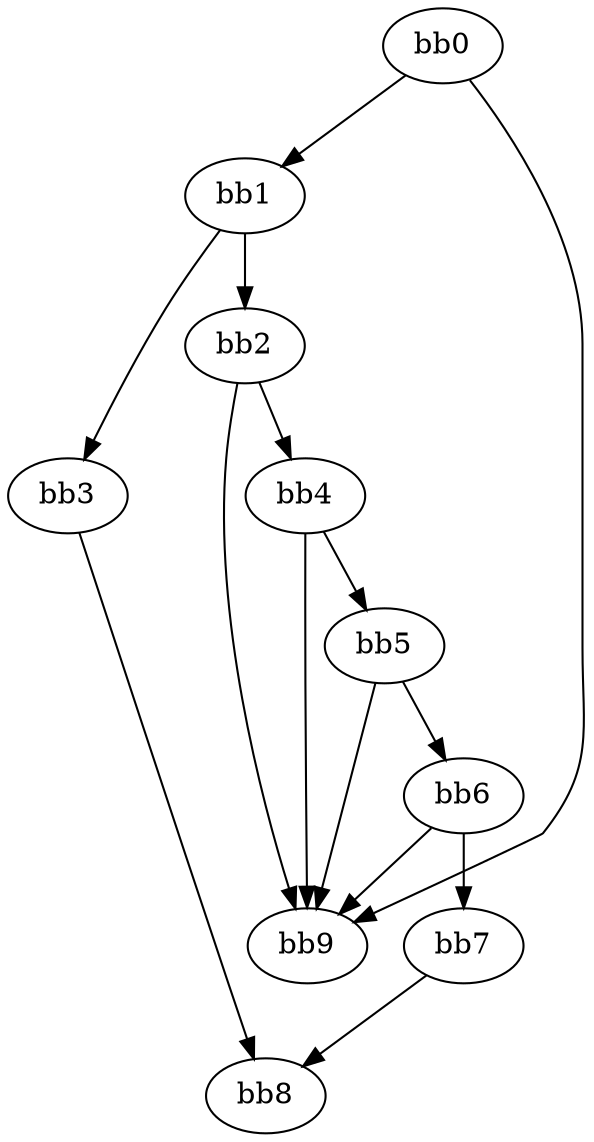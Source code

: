digraph {
    0 [ label = "bb0\l" ]
    1 [ label = "bb1\l" ]
    2 [ label = "bb2\l" ]
    3 [ label = "bb3\l" ]
    4 [ label = "bb4\l" ]
    5 [ label = "bb5\l" ]
    6 [ label = "bb6\l" ]
    7 [ label = "bb7\l" ]
    8 [ label = "bb8\l" ]
    9 [ label = "bb9\l" ]
    0 -> 1 [ ]
    0 -> 9 [ ]
    1 -> 2 [ ]
    1 -> 3 [ ]
    2 -> 4 [ ]
    2 -> 9 [ ]
    3 -> 8 [ ]
    4 -> 5 [ ]
    4 -> 9 [ ]
    5 -> 6 [ ]
    5 -> 9 [ ]
    6 -> 7 [ ]
    6 -> 9 [ ]
    7 -> 8 [ ]
}

